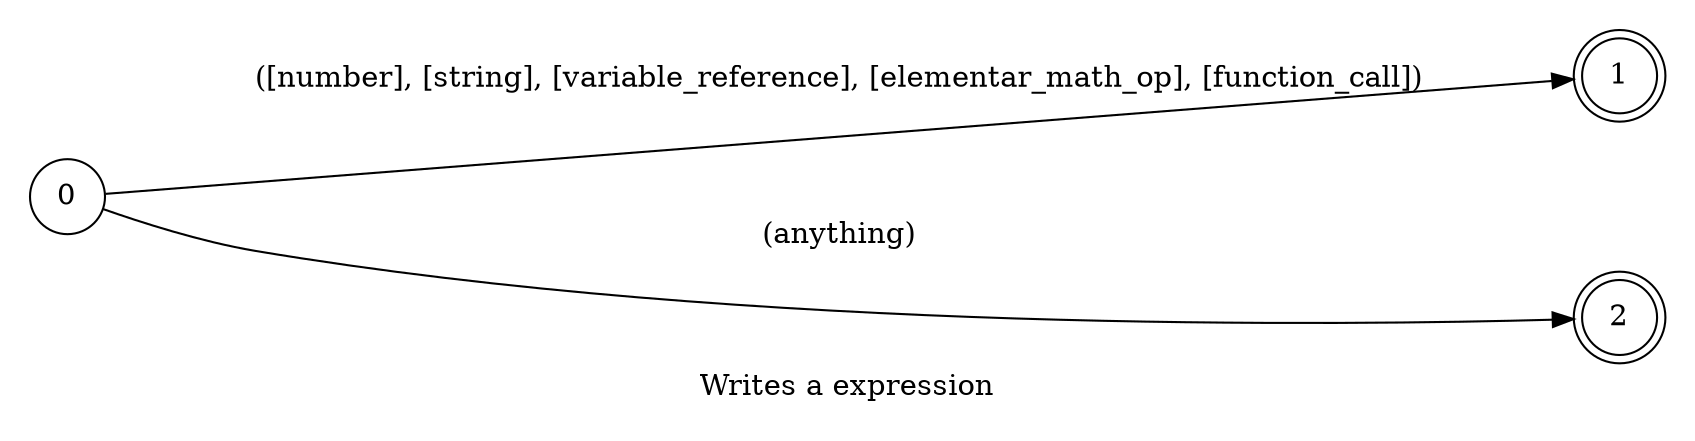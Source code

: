 digraph expressions {
    id="expressions";
    label="Writes a expression";
    lang="en-US";
    langName="English";
    pad="0.2";
    nodesep="1";
    ranksep="2";
    rankdir=LR;
    alias="true";
    node[shape=doublecircle]; 1 2;
    node[shape=circle];

    0 -> 1 [label="([number], [string], [variable_reference], [elementar_math_op], [function_call])", store=expression];
    0 -> 2 [label="(anything)", store=wildCard, normalizer="identity"];

    title="Writes a expression";
    desc="Writes a expression in the editor, this is meant to be used inside another automatas";
}